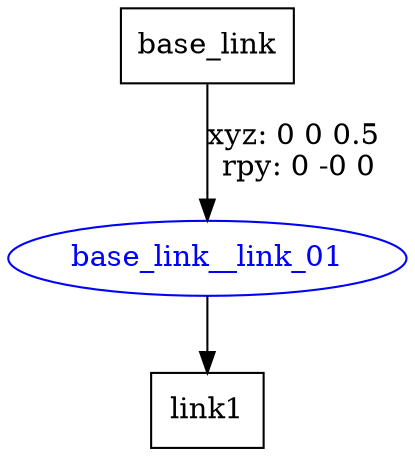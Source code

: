 digraph G {
node [shape=box];
"base_link" [label="base_link"];
"link1" [label="link1"];
node [shape=ellipse, color=blue, fontcolor=blue];
"base_link" -> "base_link__link_01" [label="xyz: 0 0 0.5 \nrpy: 0 -0 0"]
"base_link__link_01" -> "link1"
}
